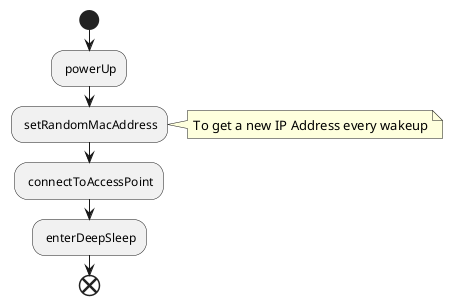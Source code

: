 @startuml
start

: powerUp;
: setRandomMacAddress;
note right
    To get a new IP Address every wakeup
end note
: connectToAccessPoint;
: enterDeepSleep;

end
@enduml